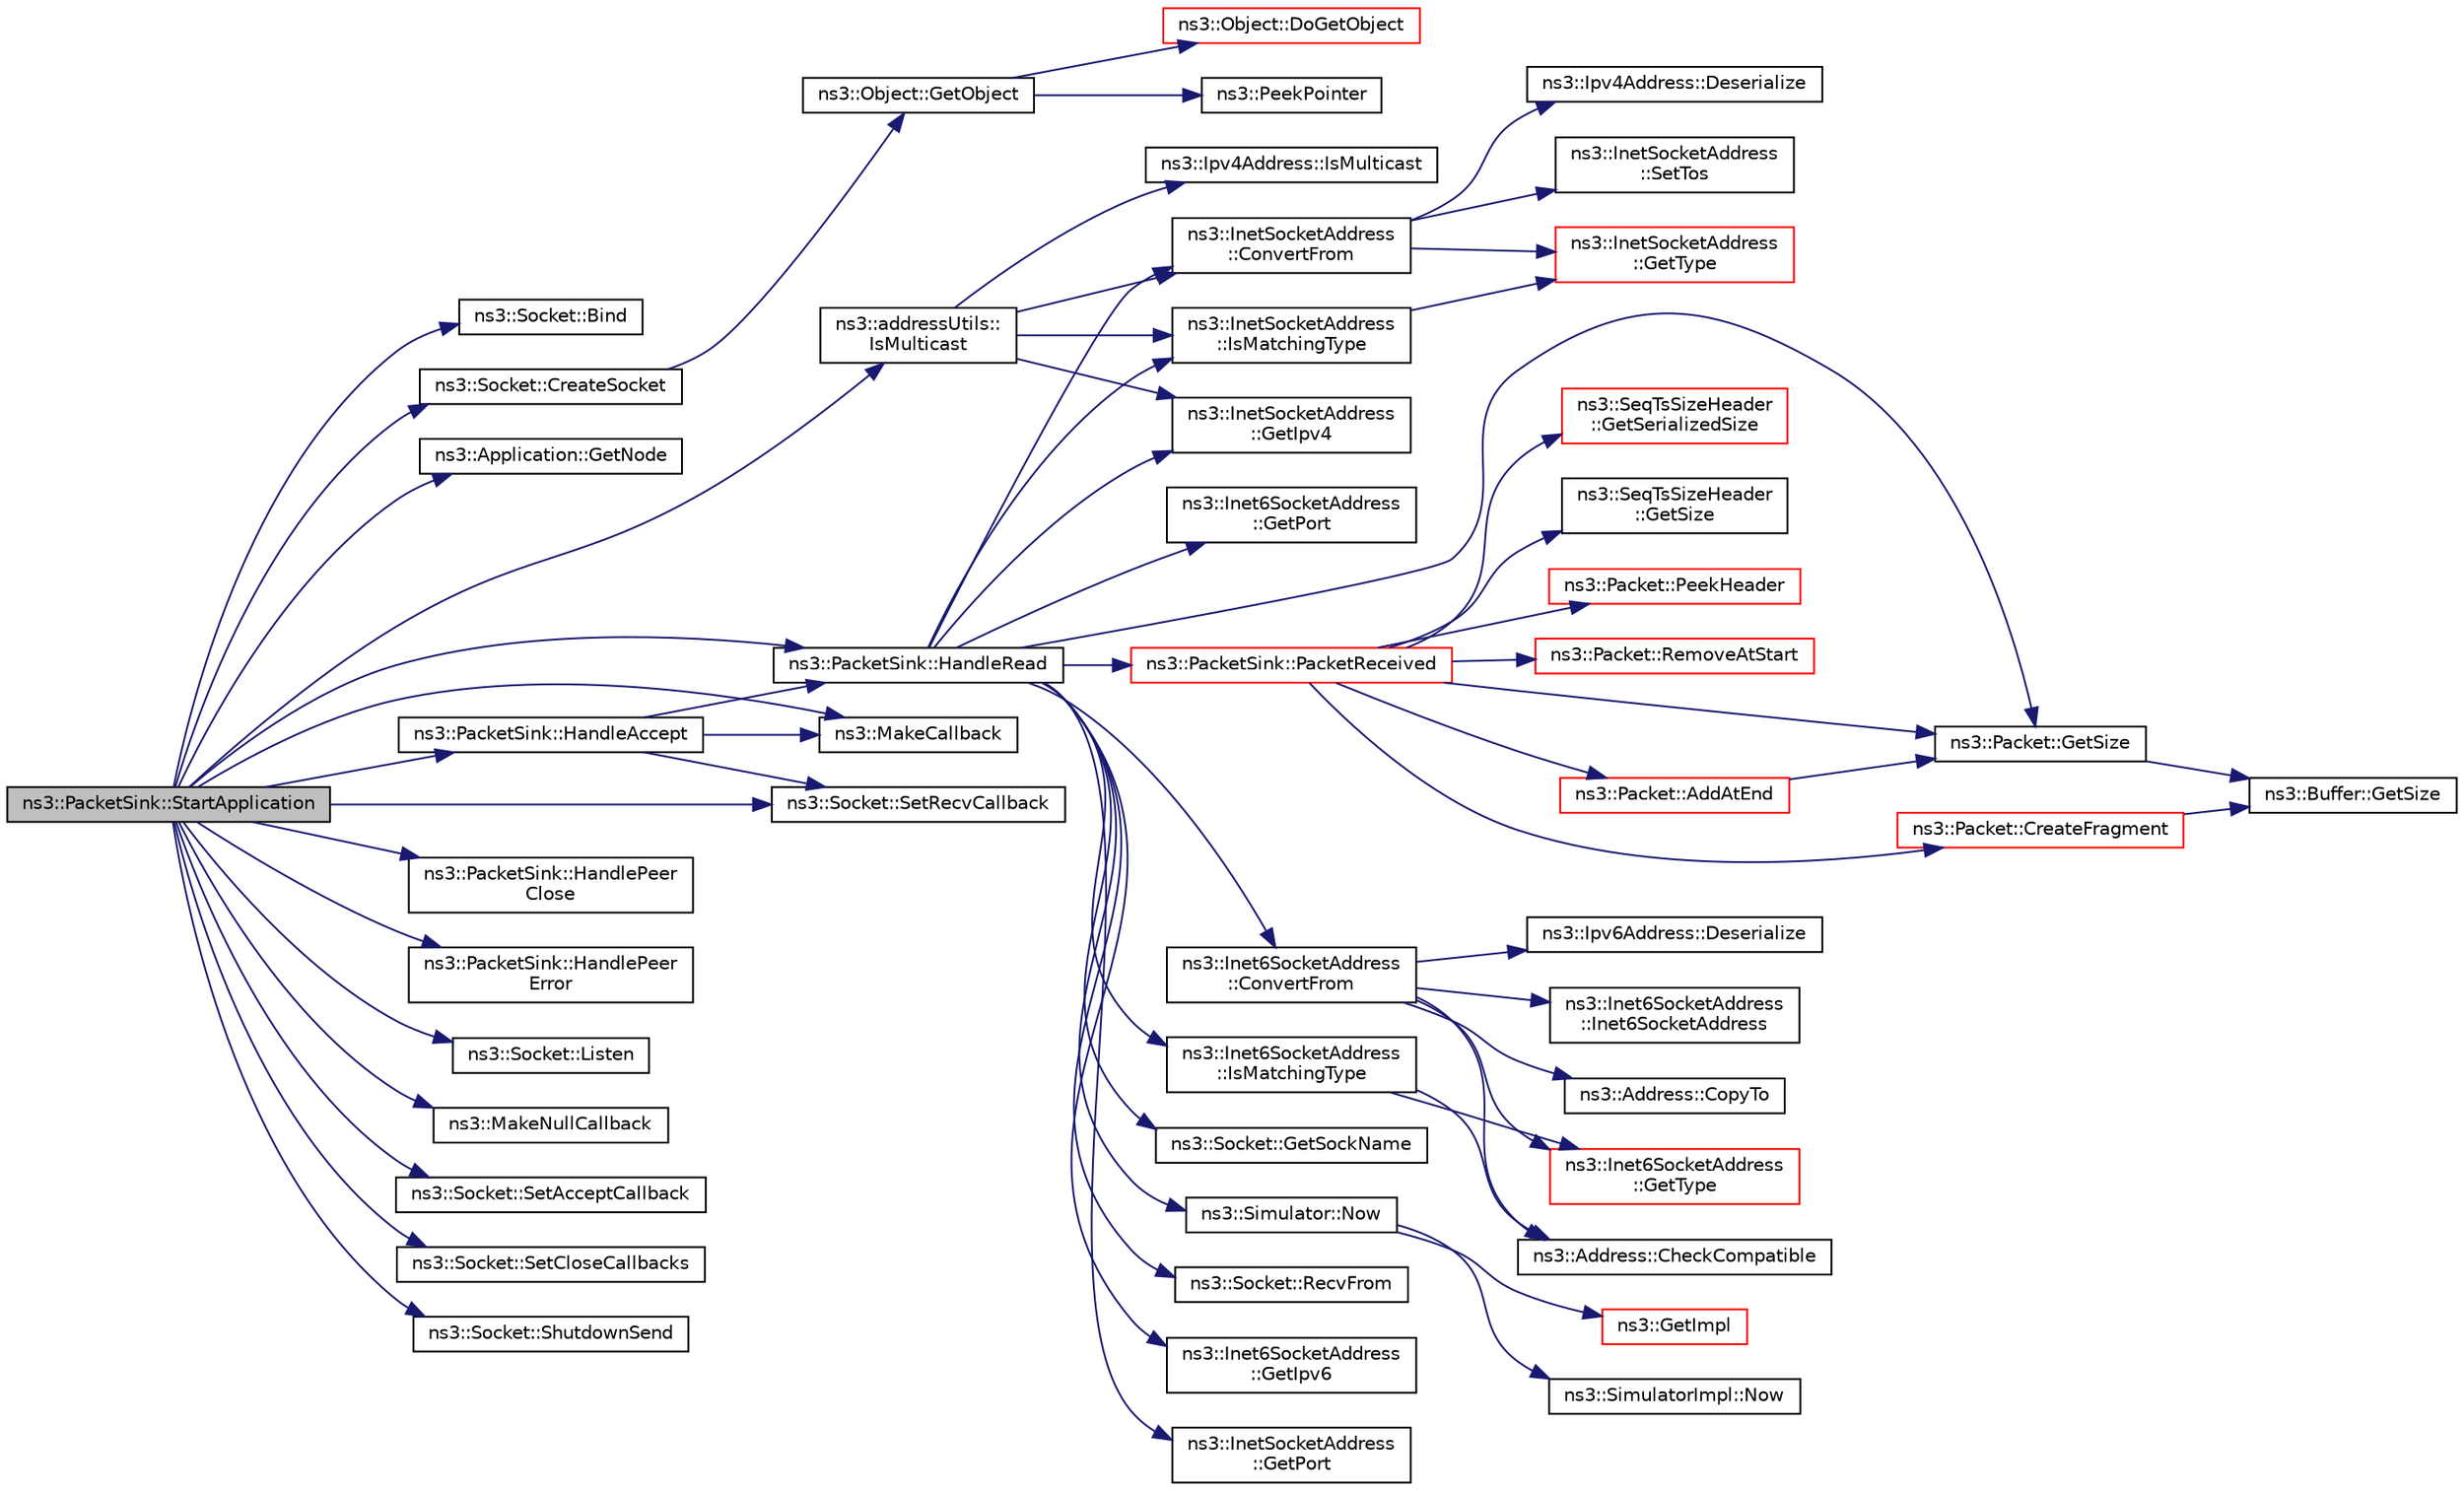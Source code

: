 digraph "ns3::PacketSink::StartApplication"
{
 // LATEX_PDF_SIZE
  edge [fontname="Helvetica",fontsize="10",labelfontname="Helvetica",labelfontsize="10"];
  node [fontname="Helvetica",fontsize="10",shape=record];
  rankdir="LR";
  Node1 [label="ns3::PacketSink::StartApplication",height=0.2,width=0.4,color="black", fillcolor="grey75", style="filled", fontcolor="black",tooltip="Application specific startup code."];
  Node1 -> Node2 [color="midnightblue",fontsize="10",style="solid",fontname="Helvetica"];
  Node2 [label="ns3::Socket::Bind",height=0.2,width=0.4,color="black", fillcolor="white", style="filled",URL="$classns3_1_1_socket.html#ada93439a43de2028b5a8fc6621dad482",tooltip="Allocate a local endpoint for this socket."];
  Node1 -> Node3 [color="midnightblue",fontsize="10",style="solid",fontname="Helvetica"];
  Node3 [label="ns3::Socket::CreateSocket",height=0.2,width=0.4,color="black", fillcolor="white", style="filled",URL="$classns3_1_1_socket.html#ad448a62bb50ad3dbac59c879a885a8d2",tooltip="This method wraps the creation of sockets that is performed on a given node by a SocketFactory specif..."];
  Node3 -> Node4 [color="midnightblue",fontsize="10",style="solid",fontname="Helvetica"];
  Node4 [label="ns3::Object::GetObject",height=0.2,width=0.4,color="black", fillcolor="white", style="filled",URL="$classns3_1_1_object.html#ad21f5401ff705cd29c37f931ea3afc18",tooltip="Get a pointer to the requested aggregated Object."];
  Node4 -> Node5 [color="midnightblue",fontsize="10",style="solid",fontname="Helvetica"];
  Node5 [label="ns3::Object::DoGetObject",height=0.2,width=0.4,color="red", fillcolor="white", style="filled",URL="$classns3_1_1_object.html#a7c009975f7c0994cb47a69f713745e0a",tooltip="Find an Object of TypeId tid in the aggregates of this Object."];
  Node4 -> Node19 [color="midnightblue",fontsize="10",style="solid",fontname="Helvetica"];
  Node19 [label="ns3::PeekPointer",height=0.2,width=0.4,color="black", fillcolor="white", style="filled",URL="$namespacens3.html#af2a7557fe9afdd98d8f6f8f6e412cf5a",tooltip=" "];
  Node1 -> Node20 [color="midnightblue",fontsize="10",style="solid",fontname="Helvetica"];
  Node20 [label="ns3::Application::GetNode",height=0.2,width=0.4,color="black", fillcolor="white", style="filled",URL="$classns3_1_1_application.html#ae87f816b1c745a1ce9d9a966c5bdb72f",tooltip=" "];
  Node1 -> Node21 [color="midnightblue",fontsize="10",style="solid",fontname="Helvetica"];
  Node21 [label="ns3::PacketSink::HandleAccept",height=0.2,width=0.4,color="black", fillcolor="white", style="filled",URL="$classns3_1_1_packet_sink.html#a74ea2fb5fda8a63020c6453258a1cd2f",tooltip="Handle an incoming connection."];
  Node21 -> Node22 [color="midnightblue",fontsize="10",style="solid",fontname="Helvetica"];
  Node22 [label="ns3::PacketSink::HandleRead",height=0.2,width=0.4,color="black", fillcolor="white", style="filled",URL="$classns3_1_1_packet_sink.html#a6bffa1d7397f8aa2588a19686301de55",tooltip="Handle a packet received by the application."];
  Node22 -> Node23 [color="midnightblue",fontsize="10",style="solid",fontname="Helvetica"];
  Node23 [label="ns3::Inet6SocketAddress\l::ConvertFrom",height=0.2,width=0.4,color="black", fillcolor="white", style="filled",URL="$classns3_1_1_inet6_socket_address.html#a2177c66e1bcf17c85dcffb9d2a971f5a",tooltip="Convert the address to a InetSocketAddress."];
  Node23 -> Node24 [color="midnightblue",fontsize="10",style="solid",fontname="Helvetica"];
  Node24 [label="ns3::Inet6SocketAddress\l::Inet6SocketAddress",height=0.2,width=0.4,color="black", fillcolor="white", style="filled",URL="$classns3_1_1_inet6_socket_address.html#a33435953a9ae4930e4cb4d8fbe592709",tooltip="Constructor."];
  Node23 -> Node25 [color="midnightblue",fontsize="10",style="solid",fontname="Helvetica"];
  Node25 [label="ns3::Address::CheckCompatible",height=0.2,width=0.4,color="black", fillcolor="white", style="filled",URL="$classns3_1_1_address.html#ab6dee6b9894c5877a1ceb377b0abbb1d",tooltip=" "];
  Node23 -> Node26 [color="midnightblue",fontsize="10",style="solid",fontname="Helvetica"];
  Node26 [label="ns3::Address::CopyTo",height=0.2,width=0.4,color="black", fillcolor="white", style="filled",URL="$classns3_1_1_address.html#ad4134d0978220e8d2920c27dc13cb320",tooltip="Copy the address bytes into a buffer."];
  Node23 -> Node27 [color="midnightblue",fontsize="10",style="solid",fontname="Helvetica"];
  Node27 [label="ns3::Ipv6Address::Deserialize",height=0.2,width=0.4,color="black", fillcolor="white", style="filled",URL="$classns3_1_1_ipv6_address.html#a5c6a183643ab8f7371bd490ac22c4ffc",tooltip="Deserialize this address."];
  Node23 -> Node28 [color="midnightblue",fontsize="10",style="solid",fontname="Helvetica"];
  Node28 [label="ns3::Inet6SocketAddress\l::GetType",height=0.2,width=0.4,color="red", fillcolor="white", style="filled",URL="$classns3_1_1_inet6_socket_address.html#a92ecdd9962a0384fd374be86d6a18060",tooltip="Get the type."];
  Node22 -> Node30 [color="midnightblue",fontsize="10",style="solid",fontname="Helvetica"];
  Node30 [label="ns3::InetSocketAddress\l::ConvertFrom",height=0.2,width=0.4,color="black", fillcolor="white", style="filled",URL="$classns3_1_1_inet_socket_address.html#ade776b1109e7b9a7be0b22ced49931e3",tooltip="Returns an InetSocketAddress which corresponds to the input Address."];
  Node30 -> Node31 [color="midnightblue",fontsize="10",style="solid",fontname="Helvetica"];
  Node31 [label="ns3::Ipv4Address::Deserialize",height=0.2,width=0.4,color="black", fillcolor="white", style="filled",URL="$classns3_1_1_ipv4_address.html#ac6e205258d95465ce51c148e51590760",tooltip=" "];
  Node30 -> Node32 [color="midnightblue",fontsize="10",style="solid",fontname="Helvetica"];
  Node32 [label="ns3::InetSocketAddress\l::GetType",height=0.2,width=0.4,color="red", fillcolor="white", style="filled",URL="$classns3_1_1_inet_socket_address.html#ae194de8f5f1884e3b755179891d20bba",tooltip="Get the underlying address type (automatically assigned)."];
  Node30 -> Node33 [color="midnightblue",fontsize="10",style="solid",fontname="Helvetica"];
  Node33 [label="ns3::InetSocketAddress\l::SetTos",height=0.2,width=0.4,color="black", fillcolor="white", style="filled",URL="$classns3_1_1_inet_socket_address.html#a574001030dfb21d2963b2b4da081889d",tooltip=" "];
  Node22 -> Node34 [color="midnightblue",fontsize="10",style="solid",fontname="Helvetica"];
  Node34 [label="ns3::InetSocketAddress\l::GetIpv4",height=0.2,width=0.4,color="black", fillcolor="white", style="filled",URL="$classns3_1_1_inet_socket_address.html#a84e0f56d0747abd33413b3ce4a3c725d",tooltip=" "];
  Node22 -> Node35 [color="midnightblue",fontsize="10",style="solid",fontname="Helvetica"];
  Node35 [label="ns3::Inet6SocketAddress\l::GetIpv6",height=0.2,width=0.4,color="black", fillcolor="white", style="filled",URL="$classns3_1_1_inet6_socket_address.html#a5f0d6425ae43b8c72fc6eaa1645a0d68",tooltip="Get the IPv6 address."];
  Node22 -> Node36 [color="midnightblue",fontsize="10",style="solid",fontname="Helvetica"];
  Node36 [label="ns3::InetSocketAddress\l::GetPort",height=0.2,width=0.4,color="black", fillcolor="white", style="filled",URL="$classns3_1_1_inet_socket_address.html#a4516487243122789216c5e92ef89c11e",tooltip=" "];
  Node22 -> Node37 [color="midnightblue",fontsize="10",style="solid",fontname="Helvetica"];
  Node37 [label="ns3::Inet6SocketAddress\l::GetPort",height=0.2,width=0.4,color="black", fillcolor="white", style="filled",URL="$classns3_1_1_inet6_socket_address.html#af5eaf7f789558618e9073452d5302cd9",tooltip="Get the port."];
  Node22 -> Node38 [color="midnightblue",fontsize="10",style="solid",fontname="Helvetica"];
  Node38 [label="ns3::Packet::GetSize",height=0.2,width=0.4,color="black", fillcolor="white", style="filled",URL="$classns3_1_1_packet.html#afff7cb1ff518ee6dc0d424e10a5ad6ec",tooltip="Returns the the size in bytes of the packet (including the zero-filled initial payload)."];
  Node38 -> Node39 [color="midnightblue",fontsize="10",style="solid",fontname="Helvetica"];
  Node39 [label="ns3::Buffer::GetSize",height=0.2,width=0.4,color="black", fillcolor="white", style="filled",URL="$classns3_1_1_buffer.html#a60c9172d2b102f8856c81b2126c8b209",tooltip=" "];
  Node22 -> Node40 [color="midnightblue",fontsize="10",style="solid",fontname="Helvetica"];
  Node40 [label="ns3::Socket::GetSockName",height=0.2,width=0.4,color="black", fillcolor="white", style="filled",URL="$classns3_1_1_socket.html#aa982ca9baab28bea412b0d9710e63b43",tooltip="Get socket address."];
  Node22 -> Node41 [color="midnightblue",fontsize="10",style="solid",fontname="Helvetica"];
  Node41 [label="ns3::Inet6SocketAddress\l::IsMatchingType",height=0.2,width=0.4,color="black", fillcolor="white", style="filled",URL="$classns3_1_1_inet6_socket_address.html#a4d928c54affbfb530a12076d6d7e0540",tooltip="If the address match."];
  Node41 -> Node25 [color="midnightblue",fontsize="10",style="solid",fontname="Helvetica"];
  Node41 -> Node28 [color="midnightblue",fontsize="10",style="solid",fontname="Helvetica"];
  Node22 -> Node42 [color="midnightblue",fontsize="10",style="solid",fontname="Helvetica"];
  Node42 [label="ns3::InetSocketAddress\l::IsMatchingType",height=0.2,width=0.4,color="black", fillcolor="white", style="filled",URL="$classns3_1_1_inet_socket_address.html#a9426766e34e928ce5dbdbeb9563a10df",tooltip=" "];
  Node42 -> Node32 [color="midnightblue",fontsize="10",style="solid",fontname="Helvetica"];
  Node22 -> Node43 [color="midnightblue",fontsize="10",style="solid",fontname="Helvetica"];
  Node43 [label="ns3::Simulator::Now",height=0.2,width=0.4,color="black", fillcolor="white", style="filled",URL="$classns3_1_1_simulator.html#ac3178fa975b419f7875e7105be122800",tooltip="Return the current simulation virtual time."];
  Node43 -> Node44 [color="midnightblue",fontsize="10",style="solid",fontname="Helvetica"];
  Node44 [label="ns3::GetImpl",height=0.2,width=0.4,color="red", fillcolor="white", style="filled",URL="$group__simulator.html#ga42eb4eddad41528d4d99794a3dae3fd0",tooltip="Get the SimulatorImpl singleton."];
  Node43 -> Node84 [color="midnightblue",fontsize="10",style="solid",fontname="Helvetica"];
  Node84 [label="ns3::SimulatorImpl::Now",height=0.2,width=0.4,color="black", fillcolor="white", style="filled",URL="$classns3_1_1_simulator_impl.html#aa516c50060846adc6fd316e83ef0797c",tooltip="Return the current simulation virtual time."];
  Node22 -> Node85 [color="midnightblue",fontsize="10",style="solid",fontname="Helvetica"];
  Node85 [label="ns3::PacketSink::PacketReceived",height=0.2,width=0.4,color="red", fillcolor="white", style="filled",URL="$classns3_1_1_packet_sink.html#af1b771e838a0596a019bdc12cadf7521",tooltip="Packet received: assemble byte stream to extract SeqTsSizeHeader."];
  Node85 -> Node86 [color="midnightblue",fontsize="10",style="solid",fontname="Helvetica"];
  Node86 [label="ns3::Packet::AddAtEnd",height=0.2,width=0.4,color="red", fillcolor="white", style="filled",URL="$classns3_1_1_packet.html#a14ec3d4250b425468764de58f5837b6b",tooltip="Concatenate the input packet at the end of the current packet."];
  Node86 -> Node38 [color="midnightblue",fontsize="10",style="solid",fontname="Helvetica"];
  Node85 -> Node130 [color="midnightblue",fontsize="10",style="solid",fontname="Helvetica"];
  Node130 [label="ns3::Packet::CreateFragment",height=0.2,width=0.4,color="red", fillcolor="white", style="filled",URL="$classns3_1_1_packet.html#acdb23fec2c1dbebd9e6917895e9bcc65",tooltip="Create a new packet which contains a fragment of the original packet."];
  Node130 -> Node39 [color="midnightblue",fontsize="10",style="solid",fontname="Helvetica"];
  Node85 -> Node140 [color="midnightblue",fontsize="10",style="solid",fontname="Helvetica"];
  Node140 [label="ns3::SeqTsSizeHeader\l::GetSerializedSize",height=0.2,width=0.4,color="red", fillcolor="white", style="filled",URL="$classns3_1_1_seq_ts_size_header.html#a3e6c6710c20400762a491e8caddcccc2",tooltip=" "];
  Node85 -> Node142 [color="midnightblue",fontsize="10",style="solid",fontname="Helvetica"];
  Node142 [label="ns3::SeqTsSizeHeader\l::GetSize",height=0.2,width=0.4,color="black", fillcolor="white", style="filled",URL="$classns3_1_1_seq_ts_size_header.html#aa8b761ff1c1cb4ae355b692f1d8ff0ef",tooltip="Get the size information that the header is carrying."];
  Node85 -> Node38 [color="midnightblue",fontsize="10",style="solid",fontname="Helvetica"];
  Node85 -> Node143 [color="midnightblue",fontsize="10",style="solid",fontname="Helvetica"];
  Node143 [label="ns3::Packet::PeekHeader",height=0.2,width=0.4,color="red", fillcolor="white", style="filled",URL="$classns3_1_1_packet.html#acc152757db7d44974640b089335b7003",tooltip="Deserialize but does not remove the header from the internal buffer."];
  Node85 -> Node146 [color="midnightblue",fontsize="10",style="solid",fontname="Helvetica"];
  Node146 [label="ns3::Packet::RemoveAtStart",height=0.2,width=0.4,color="red", fillcolor="white", style="filled",URL="$classns3_1_1_packet.html#a78aa207e7921dd2f9f7e0d0b7a1c730a",tooltip="Remove size bytes from the start of the current packet."];
  Node22 -> Node149 [color="midnightblue",fontsize="10",style="solid",fontname="Helvetica"];
  Node149 [label="ns3::Socket::RecvFrom",height=0.2,width=0.4,color="black", fillcolor="white", style="filled",URL="$classns3_1_1_socket.html#af22378d7af9a2745a9eada20210da215",tooltip="Read a single packet from the socket and retrieve the sender address."];
  Node21 -> Node150 [color="midnightblue",fontsize="10",style="solid",fontname="Helvetica"];
  Node150 [label="ns3::MakeCallback",height=0.2,width=0.4,color="black", fillcolor="white", style="filled",URL="$namespacens3.html#af1dde3c04374147fca0cfe3b0766d664",tooltip="Build Callbacks for class method members which take varying numbers of arguments and potentially retu..."];
  Node21 -> Node151 [color="midnightblue",fontsize="10",style="solid",fontname="Helvetica"];
  Node151 [label="ns3::Socket::SetRecvCallback",height=0.2,width=0.4,color="black", fillcolor="white", style="filled",URL="$classns3_1_1_socket.html#a243f7835ef1a85f9270fd3577e3a40da",tooltip="Notify application when new data is available to be read."];
  Node1 -> Node152 [color="midnightblue",fontsize="10",style="solid",fontname="Helvetica"];
  Node152 [label="ns3::PacketSink::HandlePeer\lClose",height=0.2,width=0.4,color="black", fillcolor="white", style="filled",URL="$classns3_1_1_packet_sink.html#ae897d6540d02dbbfc1283fefe6bb9748",tooltip="Handle an connection close."];
  Node1 -> Node153 [color="midnightblue",fontsize="10",style="solid",fontname="Helvetica"];
  Node153 [label="ns3::PacketSink::HandlePeer\lError",height=0.2,width=0.4,color="black", fillcolor="white", style="filled",URL="$classns3_1_1_packet_sink.html#a892849e8ad986f4ef44dfd29fb6b9445",tooltip="Handle an connection error."];
  Node1 -> Node22 [color="midnightblue",fontsize="10",style="solid",fontname="Helvetica"];
  Node1 -> Node154 [color="midnightblue",fontsize="10",style="solid",fontname="Helvetica"];
  Node154 [label="ns3::addressUtils::\lIsMulticast",height=0.2,width=0.4,color="black", fillcolor="white", style="filled",URL="$namespacens3_1_1address_utils.html#a2806342189d7bd73179d40bbf81bdb41",tooltip="Address family-independent test for a multicast address."];
  Node154 -> Node30 [color="midnightblue",fontsize="10",style="solid",fontname="Helvetica"];
  Node154 -> Node34 [color="midnightblue",fontsize="10",style="solid",fontname="Helvetica"];
  Node154 -> Node42 [color="midnightblue",fontsize="10",style="solid",fontname="Helvetica"];
  Node154 -> Node155 [color="midnightblue",fontsize="10",style="solid",fontname="Helvetica"];
  Node155 [label="ns3::Ipv4Address::IsMulticast",height=0.2,width=0.4,color="black", fillcolor="white", style="filled",URL="$classns3_1_1_ipv4_address.html#a3a39d50664243b7e37a1244bb03b4ec2",tooltip=" "];
  Node1 -> Node156 [color="midnightblue",fontsize="10",style="solid",fontname="Helvetica"];
  Node156 [label="ns3::Socket::Listen",height=0.2,width=0.4,color="black", fillcolor="white", style="filled",URL="$classns3_1_1_socket.html#a6b3529a32632cf1a56debf5f79e56c54",tooltip="Listen for incoming connections."];
  Node1 -> Node150 [color="midnightblue",fontsize="10",style="solid",fontname="Helvetica"];
  Node1 -> Node157 [color="midnightblue",fontsize="10",style="solid",fontname="Helvetica"];
  Node157 [label="ns3::MakeNullCallback",height=0.2,width=0.4,color="black", fillcolor="white", style="filled",URL="$group__callback.html#gae1871d32852d06ef048a491d0ac91b0f",tooltip=" "];
  Node1 -> Node158 [color="midnightblue",fontsize="10",style="solid",fontname="Helvetica"];
  Node158 [label="ns3::Socket::SetAcceptCallback",height=0.2,width=0.4,color="black", fillcolor="white", style="filled",URL="$classns3_1_1_socket.html#a408532e435c63166e6ccc337c0cea871",tooltip="Accept connection requests from remote hosts."];
  Node1 -> Node159 [color="midnightblue",fontsize="10",style="solid",fontname="Helvetica"];
  Node159 [label="ns3::Socket::SetCloseCallbacks",height=0.2,width=0.4,color="black", fillcolor="white", style="filled",URL="$classns3_1_1_socket.html#acac93d69d477332371fe83397ed8beeb",tooltip="Detect socket recv() events such as graceful shutdown or error."];
  Node1 -> Node151 [color="midnightblue",fontsize="10",style="solid",fontname="Helvetica"];
  Node1 -> Node160 [color="midnightblue",fontsize="10",style="solid",fontname="Helvetica"];
  Node160 [label="ns3::Socket::ShutdownSend",height=0.2,width=0.4,color="black", fillcolor="white", style="filled",URL="$classns3_1_1_socket.html#a8186c87627fa3ece326d8f1c822d7f95",tooltip=" "];
}
